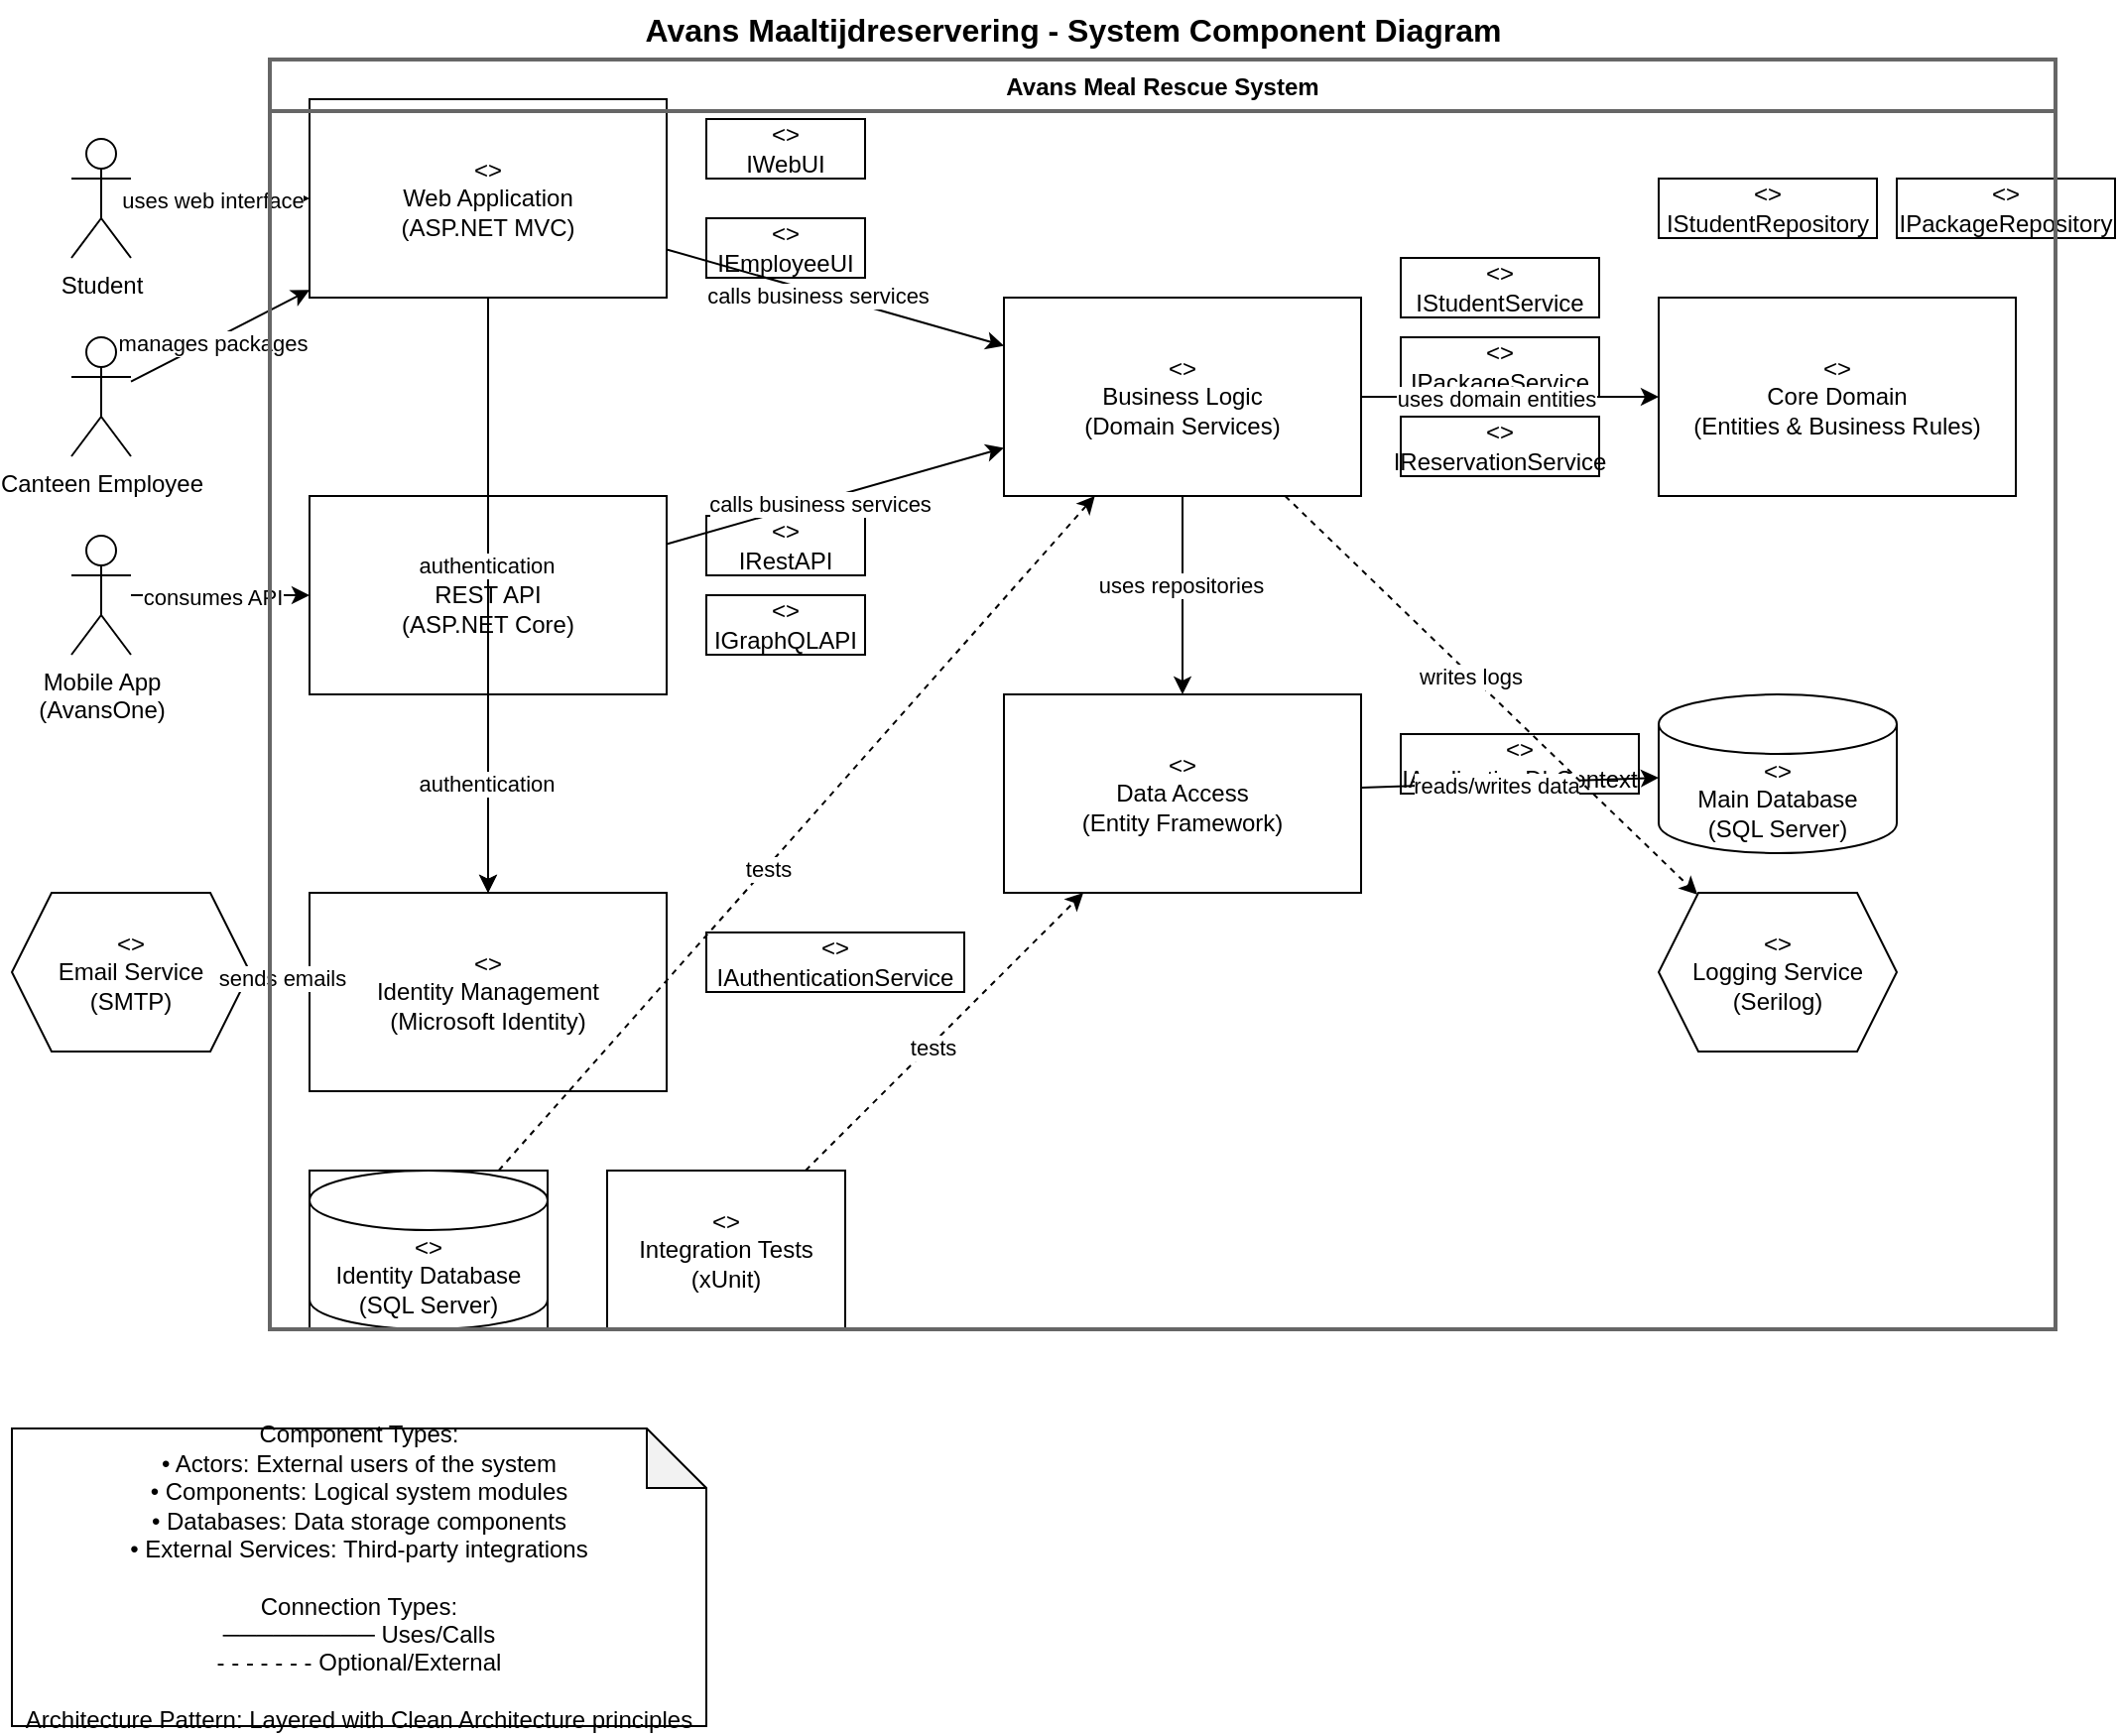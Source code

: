 <?xml version="1.0" encoding="UTF-8"?>
<mxfile version="22.1.16">
  <diagram name="Component Diagram - Entire System" id="component-system">
    <mxGraphModel dx="1422" dy="794" grid="1" gridSize="10" guides="1" tooltips="1" connect="1" arrows="1" fold="1" page="1" pageScale="1" pageWidth="1169" pageHeight="1654" math="0" shadow="0">
      <root>
        <mxCell id="0" />
        <mxCell id="1" parent="0" />
        
        <!-- Title -->
        <mxCell id="title" value="Avans Maaltijdreservering - System Component Diagram" style="text;html=1;align=center;verticalAlign=middle;whiteSpace=wrap;rounded=0;fontStyle=1;fontSize=16;" vertex="1" parent="1">
          <mxGeometry x="350" y="30" width="470" height="30" as="geometry" />
        </mxCell>

        <!-- External Actors -->
        <mxCell id="student-actor" value="Student" style="shape=umlActor;verticalLabelPosition=bottom;verticalAlign=top;html=1;outlineConnect=0;" vertex="1" parent="1">
          <mxGeometry x="80" y="100" width="30" height="60" as="geometry" />
        </mxCell>

        <mxCell id="employee-actor" value="Canteen Employee" style="shape=umlActor;verticalLabelPosition=bottom;verticalAlign=top;html=1;outlineConnect=0;" vertex="1" parent="1">
          <mxGeometry x="80" y="200" width="30" height="60" as="geometry" />
        </mxCell>

        <mxCell id="mobile-actor" value="Mobile App&#xa;(AvansOne)" style="shape=umlActor;verticalLabelPosition=bottom;verticalAlign=top;html=1;outlineConnect=0;" vertex="1" parent="1">
          <mxGeometry x="80" y="300" width="30" height="60" as="geometry" />
        </mxCell>

        <!-- Web Application Component -->
        <mxCell id="webapp-component" value="&lt;&lt;component&gt;&gt;&#xa;Web Application&#xa;(ASP.NET MVC)" style="html=1;dropTarget=0;whiteSpace=wrap;" vertex="1" parent="1">
          <mxGeometry x="200" y="80" width="180" height="100" as="geometry" />
        </mxCell>
        <mxCell id="webapp-provided-interface1" value="&lt;&lt;interface&gt;&gt;&#xa;IWebUI" style="html=1;whiteSpace=wrap;" vertex="1" parent="1">
          <mxGeometry x="400" y="90" width="80" height="30" as="geometry" />
        </mxCell>
        <mxCell id="webapp-provided-interface2" value="&lt;&lt;interface&gt;&gt;&#xa;IEmployeeUI" style="html=1;whiteSpace=wrap;" vertex="1" parent="1">
          <mxGeometry x="400" y="140" width="80" height="30" as="geometry" />
        </mxCell>

        <!-- API Component -->
        <mxCell id="api-component" value="&lt;&lt;component&gt;&gt;&#xa;REST API&#xa;(ASP.NET Core)" style="html=1;dropTarget=0;whiteSpace=wrap;" vertex="1" parent="1">
          <mxGeometry x="200" y="280" width="180" height="100" as="geometry" />
        </mxCell>
        <mxCell id="api-provided-interface1" value="&lt;&lt;interface&gt;&gt;&#xa;IRestAPI" style="html=1;whiteSpace=wrap;" vertex="1" parent="1">
          <mxGeometry x="400" y="290" width="80" height="30" as="geometry" />
        </mxCell>
        <mxCell id="api-provided-interface2" value="&lt;&lt;interface&gt;&gt;&#xa;IGraphQLAPI" style="html=1;whiteSpace=wrap;" vertex="1" parent="1">
          <mxGeometry x="400" y="330" width="80" height="30" as="geometry" />
        </mxCell>

        <!-- Business Logic Component -->
        <mxCell id="business-component" value="&lt;&lt;component&gt;&gt;&#xa;Business Logic&#xa;(Domain Services)" style="html=1;dropTarget=0;whiteSpace=wrap;" vertex="1" parent="1">
          <mxGeometry x="550" y="180" width="180" height="100" as="geometry" />
        </mxCell>
        <mxCell id="business-provided-interface1" value="&lt;&lt;interface&gt;&gt;&#xa;IStudentService" style="html=1;whiteSpace=wrap;" vertex="1" parent="1">
          <mxGeometry x="750" y="160" width="100" height="30" as="geometry" />
        </mxCell>
        <mxCell id="business-provided-interface2" value="&lt;&lt;interface&gt;&gt;&#xa;IPackageService" style="html=1;whiteSpace=wrap;" vertex="1" parent="1">
          <mxGeometry x="750" y="200" width="100" height="30" as="geometry" />
        </mxCell>
        <mxCell id="business-provided-interface3" value="&lt;&lt;interface&gt;&gt;&#xa;IReservationService" style="html=1;whiteSpace=wrap;" vertex="1" parent="1">
          <mxGeometry x="750" y="240" width="100" height="30" as="geometry" />
        </mxCell>

        <!-- Core Domain Component -->
        <mxCell id="domain-component" value="&lt;&lt;component&gt;&gt;&#xa;Core Domain&#xa;(Entities &amp; Business Rules)" style="html=1;dropTarget=0;whiteSpace=wrap;" vertex="1" parent="1">
          <mxGeometry x="880" y="180" width="180" height="100" as="geometry" />
        </mxCell>
        <mxCell id="domain-provided-interface1" value="&lt;&lt;interface&gt;&gt;&#xa;IStudentRepository" style="html=1;whiteSpace=wrap;" vertex="1" parent="1">
          <mxGeometry x="880" y="120" width="110" height="30" as="geometry" />
        </mxCell>
        <mxCell id="domain-provided-interface2" value="&lt;&lt;interface&gt;&gt;&#xa;IPackageRepository" style="html=1;whiteSpace=wrap;" vertex="1" parent="1">
          <mxGeometry x="1000" y="120" width="110" height="30" as="geometry" />
        </mxCell>

        <!-- Data Access Component -->
        <mxCell id="dataaccess-component" value="&lt;&lt;component&gt;&gt;&#xa;Data Access&#xa;(Entity Framework)" style="html=1;dropTarget=0;whiteSpace=wrap;" vertex="1" parent="1">
          <mxGeometry x="550" y="380" width="180" height="100" as="geometry" />
        </mxCell>
        <mxCell id="dataaccess-required-interface1" value="&lt;&lt;interface&gt;&gt;&#xa;IApplicationDbContext" style="html=1;whiteSpace=wrap;" vertex="1" parent="1">
          <mxGeometry x="750" y="400" width="120" height="30" as="geometry" />
        </mxCell>

        <!-- Identity Component -->
        <mxCell id="identity-component" value="&lt;&lt;component&gt;&gt;&#xa;Identity Management&#xa;(Microsoft Identity)" style="html=1;dropTarget=0;whiteSpace=wrap;" vertex="1" parent="1">
          <mxGeometry x="200" y="480" width="180" height="100" as="geometry" />
        </mxCell>
        <mxCell id="identity-provided-interface" value="&lt;&lt;interface&gt;&gt;&#xa;IAuthenticationService" style="html=1;whiteSpace=wrap;" vertex="1" parent="1">
          <mxGeometry x="400" y="500" width="130" height="30" as="geometry" />
        </mxCell>

        <!-- Testing Components -->
        <mxCell id="unit-tests-component" value="&lt;&lt;component&gt;&gt;&#xa;Unit Tests&#xa;(xUnit)" style="html=1;dropTarget=0;whiteSpace=wrap;" vertex="1" parent="1">
          <mxGeometry x="200" y="620" width="120" height="80" as="geometry" />
        </mxCell>

        <mxCell id="integration-tests-component" value="&lt;&lt;component&gt;&gt;&#xa;Integration Tests&#xa;(xUnit)" style="html=1;dropTarget=0;whiteSpace=wrap;" vertex="1" parent="1">
          <mxGeometry x="350" y="620" width="120" height="80" as="geometry" />
        </mxCell>

        <!-- Database Components -->
        <mxCell id="main-database" value="&lt;&lt;component&gt;&gt;&#xa;Main Database&#xa;(SQL Server)" style="shape=cylinder3;whiteSpace=wrap;html=1;boundedLbl=1;backgroundOutline=1;size=15;" vertex="1" parent="1">
          <mxGeometry x="880" y="380" width="120" height="80" as="geometry" />
        </mxCell>

        <mxCell id="identity-database" value="&lt;&lt;component&gt;&gt;&#xa;Identity Database&#xa;(SQL Server)" style="shape=cylinder3;whiteSpace=wrap;html=1;boundedLbl=1;backgroundOutline=1;size=15;" vertex="1" parent="1">
          <mxGeometry x="200" y="620" width="120" height="80" as="geometry" />
        </mxCell>

        <!-- External Services -->
        <mxCell id="email-service" value="&lt;&lt;component&gt;&gt;&#xa;Email Service&#xa;(SMTP)" style="shape=hexagon;perimeter=hexagonPerimeter2;whiteSpace=wrap;html=1;fixedSize=1;" vertex="1" parent="1">
          <mxGeometry x="50" y="480" width="120" height="80" as="geometry" />
        </mxCell>

        <mxCell id="logging-service" value="&lt;&lt;component&gt;&gt;&#xa;Logging Service&#xa;(Serilog)" style="shape=hexagon;perimeter=hexagonPerimeter2;whiteSpace=wrap;html=1;fixedSize=1;" vertex="1" parent="1">
          <mxGeometry x="880" y="480" width="120" height="80" as="geometry" />
        </mxCell>

        <!-- Connections from actors to components -->
        <mxCell id="conn1" value="" style="endArrow=classic;html=1;rounded=0;" edge="1" parent="1" source="student-actor" target="webapp-component">
          <mxGeometry width="50" height="50" relative="1" as="geometry">
            <mxPoint x="120" y="130" as="sourcePoint" />
            <mxPoint x="170" y="80" as="targetPoint" />
          </mxGeometry>
        </mxCell>
        <mxCell id="conn1-label" value="uses web interface" style="edgeLabel;html=1;align=center;verticalAlign=middle;resizable=0;points=[];" vertex="1" connectable="0" parent="conn1">
          <mxGeometry x="-0.1" y="-1" relative="1" as="geometry">
            <mxPoint as="offset" />
          </mxGeometry>
        </mxCell>

        <mxCell id="conn2" value="" style="endArrow=classic;html=1;rounded=0;" edge="1" parent="1" source="employee-actor" target="webapp-component">
          <mxGeometry width="50" height="50" relative="1" as="geometry">
            <mxPoint x="120" y="220" as="sourcePoint" />
            <mxPoint x="200" y="180" as="targetPoint" />
          </mxGeometry>
        </mxCell>
        <mxCell id="conn2-label" value="manages packages" style="edgeLabel;html=1;align=center;verticalAlign=middle;resizable=0;points=[];" vertex="1" connectable="0" parent="conn2">
          <mxGeometry x="-0.1" y="-1" relative="1" as="geometry">
            <mxPoint as="offset" />
          </mxGeometry>
        </mxCell>

        <mxCell id="conn3" value="" style="endArrow=classic;html=1;rounded=0;" edge="1" parent="1" source="mobile-actor" target="api-component">
          <mxGeometry width="50" height="50" relative="1" as="geometry">
            <mxPoint x="120" y="330" as="sourcePoint" />
            <mxPoint x="200" y="330" as="targetPoint" />
          </mxGeometry>
        </mxCell>
        <mxCell id="conn3-label" value="consumes API" style="edgeLabel;html=1;align=center;verticalAlign=middle;resizable=0;points=[];" vertex="1" connectable="0" parent="conn3">
          <mxGeometry x="-0.1" y="-1" relative="1" as="geometry">
            <mxPoint as="offset" />
          </mxGeometry>
        </mxCell>

        <!-- Component connections -->
        <mxCell id="comp-conn1" value="" style="endArrow=classic;html=1;rounded=0;" edge="1" parent="1" source="webapp-component" target="business-component">
          <mxGeometry width="50" height="50" relative="1" as="geometry">
            <mxPoint x="400" y="150" as="sourcePoint" />
            <mxPoint x="450" y="100" as="targetPoint" />
          </mxGeometry>
        </mxCell>
        <mxCell id="comp-conn1-label" value="calls business services" style="edgeLabel;html=1;align=center;verticalAlign=middle;resizable=0;points=[];" vertex="1" connectable="0" parent="comp-conn1">
          <mxGeometry x="-0.1" y="-1" relative="1" as="geometry">
            <mxPoint as="offset" />
          </mxGeometry>
        </mxCell>

        <mxCell id="comp-conn2" value="" style="endArrow=classic;html=1;rounded=0;" edge="1" parent="1" source="api-component" target="business-component">
          <mxGeometry width="50" height="50" relative="1" as="geometry">
            <mxPoint x="400" y="300" as="sourcePoint" />
            <mxPoint x="500" y="250" as="targetPoint" />
          </mxGeometry>
        </mxCell>
        <mxCell id="comp-conn2-label" value="calls business services" style="edgeLabel;html=1;align=center;verticalAlign=middle;resizable=0;points=[];" vertex="1" connectable="0" parent="comp-conn2">
          <mxGeometry x="-0.1" y="-1" relative="1" as="geometry">
            <mxPoint as="offset" />
          </mxGeometry>
        </mxCell>

        <mxCell id="comp-conn3" value="" style="endArrow=classic;html=1;rounded=0;" edge="1" parent="1" source="business-component" target="domain-component">
          <mxGeometry width="50" height="50" relative="1" as="geometry">
            <mxPoint x="750" y="230" as="sourcePoint" />
            <mxPoint x="880" y="230" as="targetPoint" />
          </mxGeometry>
        </mxCell>
        <mxCell id="comp-conn3-label" value="uses domain entities" style="edgeLabel;html=1;align=center;verticalAlign=middle;resizable=0;points=[];" vertex="1" connectable="0" parent="comp-conn3">
          <mxGeometry x="-0.1" y="-1" relative="1" as="geometry">
            <mxPoint as="offset" />
          </mxGeometry>
        </mxCell>

        <mxCell id="comp-conn4" value="" style="endArrow=classic;html=1;rounded=0;" edge="1" parent="1" source="business-component" target="dataaccess-component">
          <mxGeometry width="50" height="50" relative="1" as="geometry">
            <mxPoint x="640" y="290" as="sourcePoint" />
            <mxPoint x="640" y="380" as="targetPoint" />
          </mxGeometry>
        </mxCell>
        <mxCell id="comp-conn4-label" value="uses repositories" style="edgeLabel;html=1;align=center;verticalAlign=middle;resizable=0;points=[];" vertex="1" connectable="0" parent="comp-conn4">
          <mxGeometry x="-0.1" y="-1" relative="1" as="geometry">
            <mxPoint as="offset" />
          </mxGeometry>
        </mxCell>

        <mxCell id="comp-conn5" value="" style="endArrow=classic;html=1;rounded=0;" edge="1" parent="1" source="dataaccess-component" target="main-database">
          <mxGeometry width="50" height="50" relative="1" as="geometry">
            <mxPoint x="750" y="420" as="sourcePoint" />
            <mxPoint x="880" y="420" as="targetPoint" />
          </mxGeometry>
        </mxCell>
        <mxCell id="comp-conn5-label" value="reads/writes data" style="edgeLabel;html=1;align=center;verticalAlign=middle;resizable=0;points=[];" vertex="1" connectable="0" parent="comp-conn5">
          <mxGeometry x="-0.1" y="-1" relative="1" as="geometry">
            <mxPoint as="offset" />
          </mxGeometry>
        </mxCell>

        <mxCell id="comp-conn6" value="" style="endArrow=classic;html=1;rounded=0;" edge="1" parent="1" source="webapp-component" target="identity-component">
          <mxGeometry width="50" height="50" relative="1" as="geometry">
            <mxPoint x="290" y="180" as="sourcePoint" />
            <mxPoint x="290" y="480" as="targetPoint" />
          </mxGeometry>
        </mxCell>
        <mxCell id="comp-conn6-label" value="authentication" style="edgeLabel;html=1;align=center;verticalAlign=middle;resizable=0;points=[];" vertex="1" connectable="0" parent="comp-conn6">
          <mxGeometry x="-0.1" y="-1" relative="1" as="geometry">
            <mxPoint as="offset" />
          </mxGeometry>
        </mxCell>

        <mxCell id="comp-conn7" value="" style="endArrow=classic;html=1;rounded=0;" edge="1" parent="1" source="api-component" target="identity-component">
          <mxGeometry width="50" height="50" relative="1" as="geometry">
            <mxPoint x="330" y="380" as="sourcePoint" />
            <mxPoint x="330" y="480" as="targetPoint" />
          </mxGeometry>
        </mxCell>
        <mxCell id="comp-conn7-label" value="authentication" style="edgeLabel;html=1;align=center;verticalAlign=middle;resizable=0;points=[];" vertex="1" connectable="0" parent="comp-conn7">
          <mxGeometry x="-0.1" y="-1" relative="1" as="geometry">
            <mxPoint as="offset" />
          </mxGeometry>
        </mxCell>

        <mxCell id="comp-conn8" value="" style="endArrow=classic;html=1;rounded=0;dashed=1;" edge="1" parent="1" source="unit-tests-component" target="business-component">
          <mxGeometry width="50" height="50" relative="1" as="geometry">
            <mxPoint x="260" y="620" as="sourcePoint" />
            <mxPoint x="600" y="280" as="targetPoint" />
          </mxGeometry>
        </mxCell>
        <mxCell id="comp-conn8-label" value="tests" style="edgeLabel;html=1;align=center;verticalAlign=middle;resizable=0;points=[];" vertex="1" connectable="0" parent="comp-conn8">
          <mxGeometry x="-0.1" y="-1" relative="1" as="geometry">
            <mxPoint as="offset" />
          </mxGeometry>
        </mxCell>

        <mxCell id="comp-conn9" value="" style="endArrow=classic;html=1;rounded=0;dashed=1;" edge="1" parent="1" source="integration-tests-component" target="dataaccess-component">
          <mxGeometry width="50" height="50" relative="1" as="geometry">
            <mxPoint x="410" y="620" as="sourcePoint" />
            <mxPoint x="610" y="480" as="targetPoint" />
          </mxGeometry>
        </mxCell>
        <mxCell id="comp-conn9-label" value="tests" style="edgeLabel;html=1;align=center;verticalAlign=middle;resizable=0;points=[];" vertex="1" connectable="0" parent="comp-conn9">
          <mxGeometry x="-0.1" y="-1" relative="1" as="geometry">
            <mxPoint as="offset" />
          </mxGeometry>
        </mxCell>

        <!-- External service connections -->
        <mxCell id="ext-conn1" value="" style="endArrow=classic;html=1;rounded=0;dashed=1;" edge="1" parent="1" source="identity-component" target="email-service">
          <mxGeometry width="50" height="50" relative="1" as="geometry">
            <mxPoint x="200" y="520" as="sourcePoint" />
            <mxPoint x="170" y="520" as="targetPoint" />
          </mxGeometry>
        </mxCell>
        <mxCell id="ext-conn1-label" value="sends emails" style="edgeLabel;html=1;align=center;verticalAlign=middle;resizable=0;points=[];" vertex="1" connectable="0" parent="ext-conn1">
          <mxGeometry x="-0.1" y="-1" relative="1" as="geometry">
            <mxPoint as="offset" />
          </mxGeometry>
        </mxCell>

        <mxCell id="ext-conn2" value="" style="endArrow=classic;html=1;rounded=0;dashed=1;" edge="1" parent="1" source="business-component" target="logging-service">
          <mxGeometry width="50" height="50" relative="1" as="geometry">
            <mxPoint x="700" y="280" as="sourcePoint" />
            <mxPoint x="900" y="480" as="targetPoint" />
          </mxGeometry>
        </mxCell>
        <mxCell id="ext-conn2-label" value="writes logs" style="edgeLabel;html=1;align=center;verticalAlign=middle;resizable=0;points=[];" vertex="1" connectable="0" parent="ext-conn2">
          <mxGeometry x="-0.1" y="-1" relative="1" as="geometry">
            <mxPoint as="offset" />
          </mxGeometry>
        </mxCell>

        <!-- System Boundary -->
        <mxCell id="system-boundary" value="Avans Meal Rescue System" style="swimlane;fontStyle=1;align=center;verticalAlign=top;childLayout=stackLayout;horizontal=1;startSize=26;horizontalStack=0;resizeParent=1;resizeParentMax=0;resizeLast=0;collapsible=1;marginBottom=0;whiteSpace=wrap;html=1;fillColor=none;strokeColor=#666666;strokeWidth=2;" vertex="1" parent="1">
          <mxGeometry x="180" y="60" width="900" height="640" as="geometry" />
        </mxCell>

        <!-- Legend -->
        <mxCell id="comp-legend" value="Component Types:&#xa;• Actors: External users of the system&#xa;• Components: Logical system modules&#xa;• Databases: Data storage components&#xa;• External Services: Third-party integrations&#xa;&#xa;Connection Types:&#xa;─────────  Uses/Calls&#xa;- - - - - - -  Optional/External&#xa;&#xa;Architecture Pattern: Layered with Clean Architecture principles" style="shape=note;whiteSpace=wrap;html=1;backgroundOutline=1;darkOpacity=0.05;" vertex="1" parent="1">
          <mxGeometry x="50" y="750" width="350" height="150" as="geometry" />
        </mxCell>
      </root>
    </mxGraphModel>
  </diagram>
</mxfile>